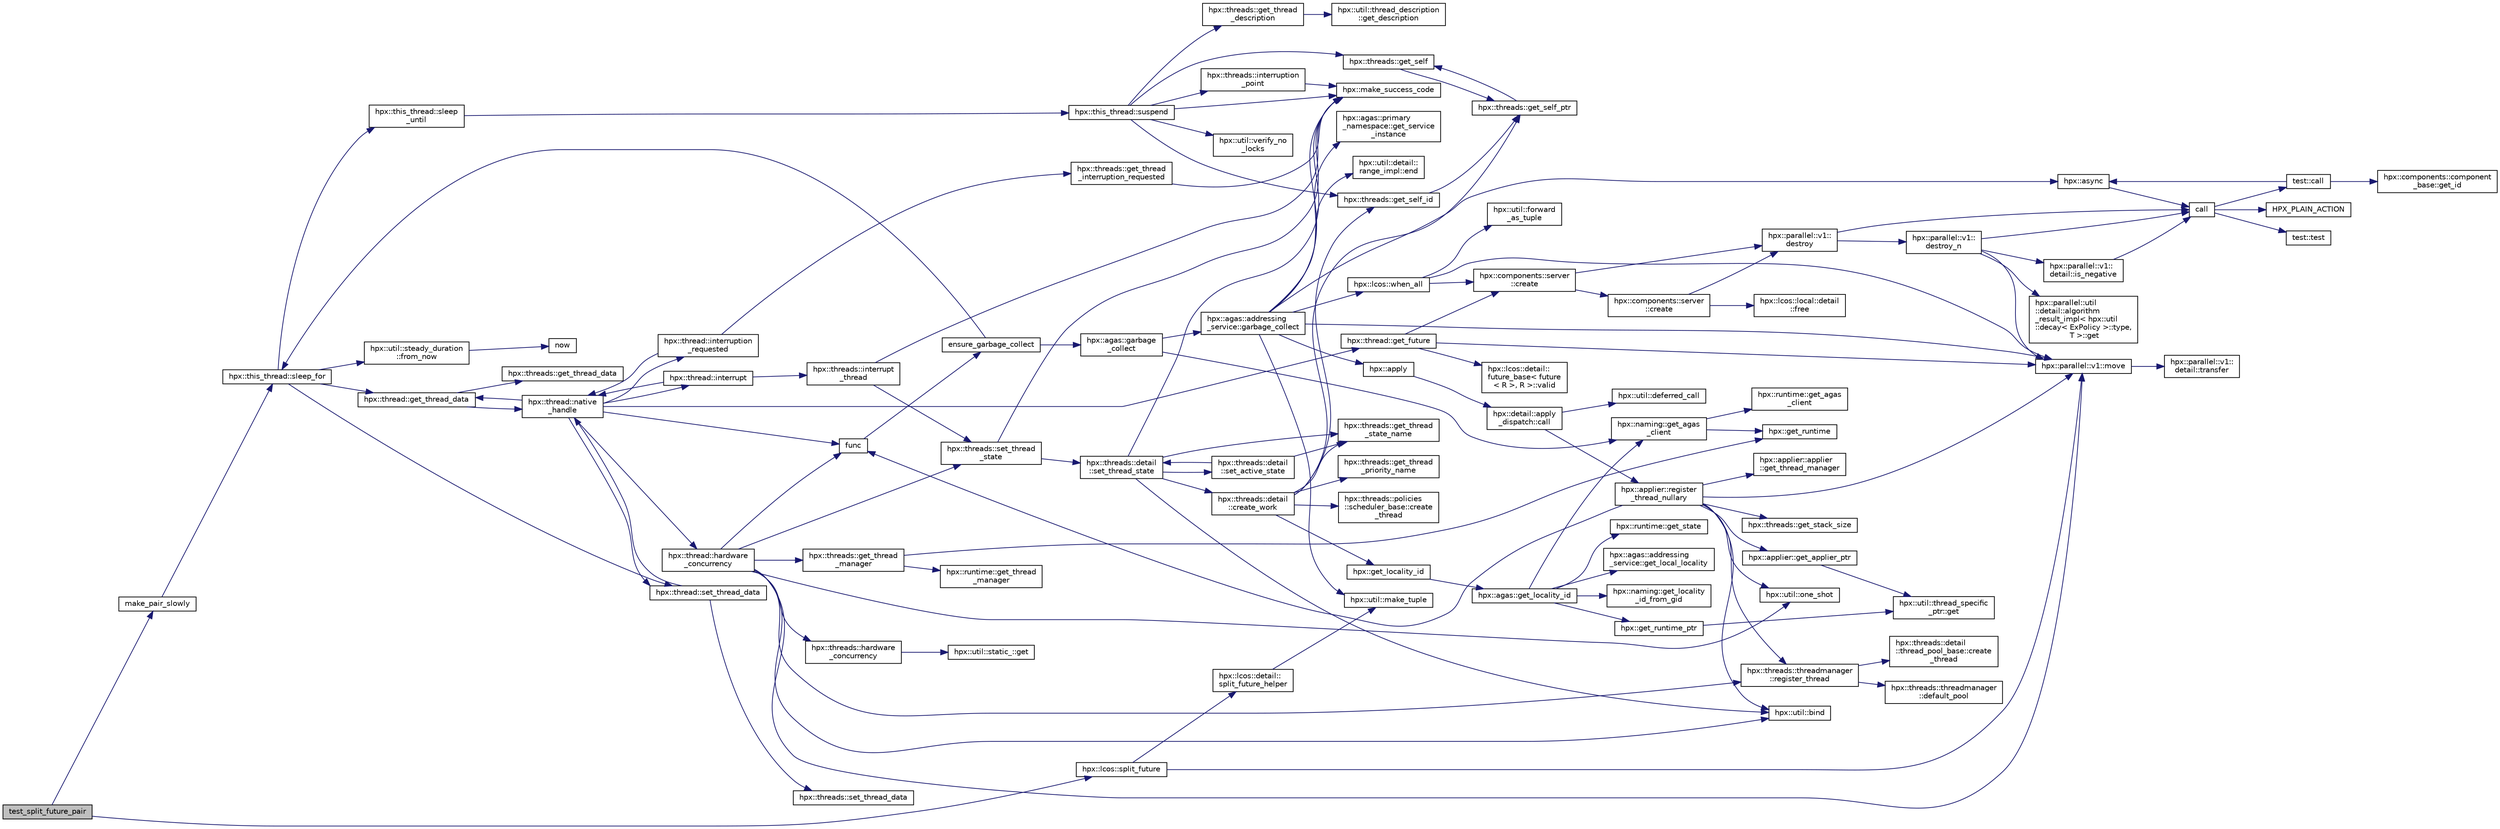 digraph "test_split_future_pair"
{
  edge [fontname="Helvetica",fontsize="10",labelfontname="Helvetica",labelfontsize="10"];
  node [fontname="Helvetica",fontsize="10",shape=record];
  rankdir="LR";
  Node1240 [label="test_split_future_pair",height=0.2,width=0.4,color="black", fillcolor="grey75", style="filled", fontcolor="black"];
  Node1240 -> Node1241 [color="midnightblue",fontsize="10",style="solid",fontname="Helvetica"];
  Node1241 [label="make_pair_slowly",height=0.2,width=0.4,color="black", fillcolor="white", style="filled",URL="$d2/d00/split__shared__future_8cpp.html#aee73c8698d7fdad26631aa651429f12d"];
  Node1241 -> Node1242 [color="midnightblue",fontsize="10",style="solid",fontname="Helvetica"];
  Node1242 [label="hpx::this_thread::sleep_for",height=0.2,width=0.4,color="black", fillcolor="white", style="filled",URL="$d9/d52/namespacehpx_1_1this__thread.html#afc042a5a5fa52eef2d1d177a343435cf"];
  Node1242 -> Node1243 [color="midnightblue",fontsize="10",style="solid",fontname="Helvetica"];
  Node1243 [label="hpx::this_thread::sleep\l_until",height=0.2,width=0.4,color="black", fillcolor="white", style="filled",URL="$d9/d52/namespacehpx_1_1this__thread.html#ae12a853980115b23ff0ab8ca06622658"];
  Node1243 -> Node1244 [color="midnightblue",fontsize="10",style="solid",fontname="Helvetica"];
  Node1244 [label="hpx::this_thread::suspend",height=0.2,width=0.4,color="black", fillcolor="white", style="filled",URL="$d9/d52/namespacehpx_1_1this__thread.html#aca220026fb3014c0881d129fe31c0073"];
  Node1244 -> Node1245 [color="midnightblue",fontsize="10",style="solid",fontname="Helvetica"];
  Node1245 [label="hpx::threads::get_self",height=0.2,width=0.4,color="black", fillcolor="white", style="filled",URL="$d7/d28/namespacehpx_1_1threads.html#a07daf4d6d29233f20d66d41ab7b5b8e8"];
  Node1245 -> Node1246 [color="midnightblue",fontsize="10",style="solid",fontname="Helvetica"];
  Node1246 [label="hpx::threads::get_self_ptr",height=0.2,width=0.4,color="black", fillcolor="white", style="filled",URL="$d7/d28/namespacehpx_1_1threads.html#a22877ae347ad884cde3a51397dad6c53"];
  Node1246 -> Node1245 [color="midnightblue",fontsize="10",style="solid",fontname="Helvetica"];
  Node1244 -> Node1247 [color="midnightblue",fontsize="10",style="solid",fontname="Helvetica"];
  Node1247 [label="hpx::threads::get_self_id",height=0.2,width=0.4,color="black", fillcolor="white", style="filled",URL="$d7/d28/namespacehpx_1_1threads.html#afafe0f900b9fac3d4ed3c747625c1cfe"];
  Node1247 -> Node1246 [color="midnightblue",fontsize="10",style="solid",fontname="Helvetica"];
  Node1244 -> Node1248 [color="midnightblue",fontsize="10",style="solid",fontname="Helvetica"];
  Node1248 [label="hpx::threads::interruption\l_point",height=0.2,width=0.4,color="black", fillcolor="white", style="filled",URL="$d7/d28/namespacehpx_1_1threads.html#ada6ec56a12b050707311d8c628089059"];
  Node1248 -> Node1249 [color="midnightblue",fontsize="10",style="solid",fontname="Helvetica"];
  Node1249 [label="hpx::make_success_code",height=0.2,width=0.4,color="black", fillcolor="white", style="filled",URL="$d8/d83/namespacehpx.html#a0e8512a8f49e2a6c8185061181419d8f",tooltip="Returns error_code(hpx::success, \"success\", mode). "];
  Node1244 -> Node1250 [color="midnightblue",fontsize="10",style="solid",fontname="Helvetica"];
  Node1250 [label="hpx::util::verify_no\l_locks",height=0.2,width=0.4,color="black", fillcolor="white", style="filled",URL="$df/dad/namespacehpx_1_1util.html#ae0e1837ee6f09b79b26c2e788d2e9fc9"];
  Node1244 -> Node1251 [color="midnightblue",fontsize="10",style="solid",fontname="Helvetica"];
  Node1251 [label="hpx::threads::get_thread\l_description",height=0.2,width=0.4,color="black", fillcolor="white", style="filled",URL="$d7/d28/namespacehpx_1_1threads.html#a42fc18a7a680f4e8bc633a4b4c956701"];
  Node1251 -> Node1252 [color="midnightblue",fontsize="10",style="solid",fontname="Helvetica"];
  Node1252 [label="hpx::util::thread_description\l::get_description",height=0.2,width=0.4,color="black", fillcolor="white", style="filled",URL="$df/d9e/structhpx_1_1util_1_1thread__description.html#a8c834e14eca6eb228188022577f9f952"];
  Node1244 -> Node1249 [color="midnightblue",fontsize="10",style="solid",fontname="Helvetica"];
  Node1242 -> Node1253 [color="midnightblue",fontsize="10",style="solid",fontname="Helvetica"];
  Node1253 [label="hpx::util::steady_duration\l::from_now",height=0.2,width=0.4,color="black", fillcolor="white", style="filled",URL="$d9/d4f/classhpx_1_1util_1_1steady__duration.html#a0132206d767cd0f7395507b40111a153"];
  Node1253 -> Node1254 [color="midnightblue",fontsize="10",style="solid",fontname="Helvetica"];
  Node1254 [label="now",height=0.2,width=0.4,color="black", fillcolor="white", style="filled",URL="$de/db3/1d__stencil__1__omp_8cpp.html#a89e9667753dccfac455bd37a7a3a7b16"];
  Node1242 -> Node1255 [color="midnightblue",fontsize="10",style="solid",fontname="Helvetica"];
  Node1255 [label="hpx::thread::get_thread_data",height=0.2,width=0.4,color="black", fillcolor="white", style="filled",URL="$de/d9b/classhpx_1_1thread.html#a4535ef82cec3b953d2c941d20e3e3904"];
  Node1255 -> Node1256 [color="midnightblue",fontsize="10",style="solid",fontname="Helvetica"];
  Node1256 [label="hpx::threads::get_thread_data",height=0.2,width=0.4,color="black", fillcolor="white", style="filled",URL="$d7/d28/namespacehpx_1_1threads.html#a8737931ff6303807225f735b2b384ae4"];
  Node1255 -> Node1257 [color="midnightblue",fontsize="10",style="solid",fontname="Helvetica"];
  Node1257 [label="hpx::thread::native\l_handle",height=0.2,width=0.4,color="black", fillcolor="white", style="filled",URL="$de/d9b/classhpx_1_1thread.html#acf48190d264ab64c1c4ec99d0b421b5a"];
  Node1257 -> Node1258 [color="midnightblue",fontsize="10",style="solid",fontname="Helvetica"];
  Node1258 [label="hpx::thread::hardware\l_concurrency",height=0.2,width=0.4,color="black", fillcolor="white", style="filled",URL="$de/d9b/classhpx_1_1thread.html#a8e4fff210e02485ba493bc3a2a956c03"];
  Node1258 -> Node1259 [color="midnightblue",fontsize="10",style="solid",fontname="Helvetica"];
  Node1259 [label="hpx::threads::hardware\l_concurrency",height=0.2,width=0.4,color="black", fillcolor="white", style="filled",URL="$d7/d28/namespacehpx_1_1threads.html#aa8752a235478d2ad7b5ac467b63ab527"];
  Node1259 -> Node1260 [color="midnightblue",fontsize="10",style="solid",fontname="Helvetica"];
  Node1260 [label="hpx::util::static_::get",height=0.2,width=0.4,color="black", fillcolor="white", style="filled",URL="$d3/dbb/structhpx_1_1util_1_1static__.html#a2967c633948a3bf17a3b5405ef5a8318"];
  Node1258 -> Node1261 [color="midnightblue",fontsize="10",style="solid",fontname="Helvetica"];
  Node1261 [label="func",height=0.2,width=0.4,color="black", fillcolor="white", style="filled",URL="$d8/dfd/id__type__ref__counting__1032_8cpp.html#ab811b86ea5107ffb3351fcaa29d2c652"];
  Node1261 -> Node1262 [color="midnightblue",fontsize="10",style="solid",fontname="Helvetica"];
  Node1262 [label="ensure_garbage_collect",height=0.2,width=0.4,color="black", fillcolor="white", style="filled",URL="$d8/dfd/id__type__ref__counting__1032_8cpp.html#a5264b94bf7c262ac0e521fb290d476d5"];
  Node1262 -> Node1242 [color="midnightblue",fontsize="10",style="solid",fontname="Helvetica"];
  Node1262 -> Node1263 [color="midnightblue",fontsize="10",style="solid",fontname="Helvetica"];
  Node1263 [label="hpx::agas::garbage\l_collect",height=0.2,width=0.4,color="black", fillcolor="white", style="filled",URL="$dc/d54/namespacehpx_1_1agas.html#a951337adc4f9bd6df00a50737468e911"];
  Node1263 -> Node1264 [color="midnightblue",fontsize="10",style="solid",fontname="Helvetica"];
  Node1264 [label="hpx::naming::get_agas\l_client",height=0.2,width=0.4,color="black", fillcolor="white", style="filled",URL="$d4/dc9/namespacehpx_1_1naming.html#a0408fffd5d34b620712a801b0ae3b032"];
  Node1264 -> Node1265 [color="midnightblue",fontsize="10",style="solid",fontname="Helvetica"];
  Node1265 [label="hpx::get_runtime",height=0.2,width=0.4,color="black", fillcolor="white", style="filled",URL="$d8/d83/namespacehpx.html#aef902cc6c7dd3b9fbadf34d1e850a070"];
  Node1264 -> Node1266 [color="midnightblue",fontsize="10",style="solid",fontname="Helvetica"];
  Node1266 [label="hpx::runtime::get_agas\l_client",height=0.2,width=0.4,color="black", fillcolor="white", style="filled",URL="$d0/d7b/classhpx_1_1runtime.html#aeb5dddd30d6b9861669af8ad44d1a96a"];
  Node1263 -> Node1267 [color="midnightblue",fontsize="10",style="solid",fontname="Helvetica"];
  Node1267 [label="hpx::agas::addressing\l_service::garbage_collect",height=0.2,width=0.4,color="black", fillcolor="white", style="filled",URL="$db/d58/structhpx_1_1agas_1_1addressing__service.html#a87dcae0eacf6e62d5103ebf516d86f63"];
  Node1267 -> Node1249 [color="midnightblue",fontsize="10",style="solid",fontname="Helvetica"];
  Node1267 -> Node1268 [color="midnightblue",fontsize="10",style="solid",fontname="Helvetica"];
  Node1268 [label="hpx::agas::primary\l_namespace::get_service\l_instance",height=0.2,width=0.4,color="black", fillcolor="white", style="filled",URL="$d1/d43/structhpx_1_1agas_1_1primary__namespace.html#a7630ff0f30ff8c23b13b4672c5350e2e"];
  Node1267 -> Node1269 [color="midnightblue",fontsize="10",style="solid",fontname="Helvetica"];
  Node1269 [label="hpx::util::make_tuple",height=0.2,width=0.4,color="black", fillcolor="white", style="filled",URL="$df/dad/namespacehpx_1_1util.html#a06fa74211a987d208e013f400a9f5328"];
  Node1267 -> Node1270 [color="midnightblue",fontsize="10",style="solid",fontname="Helvetica"];
  Node1270 [label="hpx::util::detail::\lrange_impl::end",height=0.2,width=0.4,color="black", fillcolor="white", style="filled",URL="$d4/d4a/namespacehpx_1_1util_1_1detail_1_1range__impl.html#afb2ea48b0902f52ee4d8b764807b4316"];
  Node1267 -> Node1271 [color="midnightblue",fontsize="10",style="solid",fontname="Helvetica"];
  Node1271 [label="hpx::apply",height=0.2,width=0.4,color="black", fillcolor="white", style="filled",URL="$d8/d83/namespacehpx.html#aa87762f0db0731d385f3fdfdb25d59fc"];
  Node1271 -> Node1272 [color="midnightblue",fontsize="10",style="solid",fontname="Helvetica"];
  Node1272 [label="hpx::detail::apply\l_dispatch::call",height=0.2,width=0.4,color="black", fillcolor="white", style="filled",URL="$db/de8/structhpx_1_1detail_1_1apply__dispatch.html#a0755fab16d281e74bcff0f8045be9459"];
  Node1272 -> Node1273 [color="midnightblue",fontsize="10",style="solid",fontname="Helvetica"];
  Node1273 [label="hpx::applier::register\l_thread_nullary",height=0.2,width=0.4,color="black", fillcolor="white", style="filled",URL="$d8/dcb/namespacehpx_1_1applier.html#a401cd1145927e58d74d1eb52aaccd936"];
  Node1273 -> Node1274 [color="midnightblue",fontsize="10",style="solid",fontname="Helvetica"];
  Node1274 [label="hpx::applier::get_applier_ptr",height=0.2,width=0.4,color="black", fillcolor="white", style="filled",URL="$d8/dcb/namespacehpx_1_1applier.html#a617483cf2b77ad3a0aa428ade7b35299"];
  Node1274 -> Node1275 [color="midnightblue",fontsize="10",style="solid",fontname="Helvetica"];
  Node1275 [label="hpx::util::thread_specific\l_ptr::get",height=0.2,width=0.4,color="black", fillcolor="white", style="filled",URL="$d4/d4c/structhpx_1_1util_1_1thread__specific__ptr.html#a3b27d8520710478aa41d1f74206bdba9"];
  Node1273 -> Node1261 [color="midnightblue",fontsize="10",style="solid",fontname="Helvetica"];
  Node1273 -> Node1276 [color="midnightblue",fontsize="10",style="solid",fontname="Helvetica"];
  Node1276 [label="hpx::util::bind",height=0.2,width=0.4,color="black", fillcolor="white", style="filled",URL="$df/dad/namespacehpx_1_1util.html#ad844caedf82a0173d6909d910c3e48c6"];
  Node1273 -> Node1277 [color="midnightblue",fontsize="10",style="solid",fontname="Helvetica"];
  Node1277 [label="hpx::util::one_shot",height=0.2,width=0.4,color="black", fillcolor="white", style="filled",URL="$df/dad/namespacehpx_1_1util.html#a273e61be42a72415291e0ec0a4f28c7a"];
  Node1273 -> Node1278 [color="midnightblue",fontsize="10",style="solid",fontname="Helvetica"];
  Node1278 [label="hpx::parallel::v1::move",height=0.2,width=0.4,color="black", fillcolor="white", style="filled",URL="$db/db9/namespacehpx_1_1parallel_1_1v1.html#aa7c4ede081ce786c9d1eb1adff495cfc"];
  Node1278 -> Node1279 [color="midnightblue",fontsize="10",style="solid",fontname="Helvetica"];
  Node1279 [label="hpx::parallel::v1::\ldetail::transfer",height=0.2,width=0.4,color="black", fillcolor="white", style="filled",URL="$d2/ddd/namespacehpx_1_1parallel_1_1v1_1_1detail.html#ab1b56a05e1885ca7cc7ffa1804dd2f3c"];
  Node1273 -> Node1280 [color="midnightblue",fontsize="10",style="solid",fontname="Helvetica"];
  Node1280 [label="hpx::threads::get_stack_size",height=0.2,width=0.4,color="black", fillcolor="white", style="filled",URL="$d7/d28/namespacehpx_1_1threads.html#af597241b3c2785150be206737ca04aa6",tooltip="The get_stack_size function is part of the thread related API. It. "];
  Node1273 -> Node1281 [color="midnightblue",fontsize="10",style="solid",fontname="Helvetica"];
  Node1281 [label="hpx::applier::applier\l::get_thread_manager",height=0.2,width=0.4,color="black", fillcolor="white", style="filled",URL="$da/dcb/classhpx_1_1applier_1_1applier.html#acc36d583973701e573be39da97bba866",tooltip="Access the thread-manager instance associated with this applier. "];
  Node1273 -> Node1282 [color="midnightblue",fontsize="10",style="solid",fontname="Helvetica"];
  Node1282 [label="hpx::threads::threadmanager\l::register_thread",height=0.2,width=0.4,color="black", fillcolor="white", style="filled",URL="$d5/daa/classhpx_1_1threads_1_1threadmanager.html#a7f79c7578e08a60ca45eb276ce8133d8"];
  Node1282 -> Node1283 [color="midnightblue",fontsize="10",style="solid",fontname="Helvetica"];
  Node1283 [label="hpx::threads::threadmanager\l::default_pool",height=0.2,width=0.4,color="black", fillcolor="white", style="filled",URL="$d5/daa/classhpx_1_1threads_1_1threadmanager.html#a851f067d03b5dd1c5e6a9a6a841e05df"];
  Node1282 -> Node1284 [color="midnightblue",fontsize="10",style="solid",fontname="Helvetica"];
  Node1284 [label="hpx::threads::detail\l::thread_pool_base::create\l_thread",height=0.2,width=0.4,color="black", fillcolor="white", style="filled",URL="$de/dae/classhpx_1_1threads_1_1detail_1_1thread__pool__base.html#ad35d3779eef6f4528e62a26d71b34b34"];
  Node1272 -> Node1285 [color="midnightblue",fontsize="10",style="solid",fontname="Helvetica"];
  Node1285 [label="hpx::util::deferred_call",height=0.2,width=0.4,color="black", fillcolor="white", style="filled",URL="$df/dad/namespacehpx_1_1util.html#acdded623c658a7a3436f7e76bc9d881c"];
  Node1267 -> Node1278 [color="midnightblue",fontsize="10",style="solid",fontname="Helvetica"];
  Node1267 -> Node1286 [color="midnightblue",fontsize="10",style="solid",fontname="Helvetica"];
  Node1286 [label="hpx::async",height=0.2,width=0.4,color="black", fillcolor="white", style="filled",URL="$d8/d83/namespacehpx.html#acb7d8e37b73b823956ce144f9a57eaa4"];
  Node1286 -> Node1287 [color="midnightblue",fontsize="10",style="solid",fontname="Helvetica"];
  Node1287 [label="call",height=0.2,width=0.4,color="black", fillcolor="white", style="filled",URL="$d2/d67/promise__1620_8cpp.html#a58357f0b82bc761e1d0b9091ed563a70"];
  Node1287 -> Node1288 [color="midnightblue",fontsize="10",style="solid",fontname="Helvetica"];
  Node1288 [label="test::test",height=0.2,width=0.4,color="black", fillcolor="white", style="filled",URL="$d8/d89/structtest.html#ab42d5ece712d716b04cb3f686f297a26"];
  Node1287 -> Node1289 [color="midnightblue",fontsize="10",style="solid",fontname="Helvetica"];
  Node1289 [label="HPX_PLAIN_ACTION",height=0.2,width=0.4,color="black", fillcolor="white", style="filled",URL="$d2/d67/promise__1620_8cpp.html#ab96aab827a4b1fcaf66cfe0ba83fef23"];
  Node1287 -> Node1290 [color="midnightblue",fontsize="10",style="solid",fontname="Helvetica"];
  Node1290 [label="test::call",height=0.2,width=0.4,color="black", fillcolor="white", style="filled",URL="$d8/d89/structtest.html#aeb29e7ed6518b9426ccf1344c52620ae"];
  Node1290 -> Node1286 [color="midnightblue",fontsize="10",style="solid",fontname="Helvetica"];
  Node1290 -> Node1291 [color="midnightblue",fontsize="10",style="solid",fontname="Helvetica"];
  Node1291 [label="hpx::components::component\l_base::get_id",height=0.2,width=0.4,color="black", fillcolor="white", style="filled",URL="$d2/de6/classhpx_1_1components_1_1component__base.html#a4c8fd93514039bdf01c48d66d82b19cd"];
  Node1267 -> Node1292 [color="midnightblue",fontsize="10",style="solid",fontname="Helvetica"];
  Node1292 [label="hpx::lcos::when_all",height=0.2,width=0.4,color="black", fillcolor="white", style="filled",URL="$d2/dc9/namespacehpx_1_1lcos.html#a1a6fb024d8690923fb185d5aee204d54"];
  Node1292 -> Node1293 [color="midnightblue",fontsize="10",style="solid",fontname="Helvetica"];
  Node1293 [label="hpx::util::forward\l_as_tuple",height=0.2,width=0.4,color="black", fillcolor="white", style="filled",URL="$df/dad/namespacehpx_1_1util.html#ab7c31e3f24c3302a4f67b6735a6fa597"];
  Node1292 -> Node1278 [color="midnightblue",fontsize="10",style="solid",fontname="Helvetica"];
  Node1292 -> Node1294 [color="midnightblue",fontsize="10",style="solid",fontname="Helvetica"];
  Node1294 [label="hpx::components::server\l::create",height=0.2,width=0.4,color="black", fillcolor="white", style="filled",URL="$d2/da2/namespacehpx_1_1components_1_1server.html#ac776c89f3d68ceb910e8cee9fa937ab4",tooltip="Create arrays of components using their default constructor. "];
  Node1294 -> Node1295 [color="midnightblue",fontsize="10",style="solid",fontname="Helvetica"];
  Node1295 [label="hpx::components::server\l::create",height=0.2,width=0.4,color="black", fillcolor="white", style="filled",URL="$d2/da2/namespacehpx_1_1components_1_1server.html#a77d26de181c97b444565e230577981bd"];
  Node1295 -> Node1296 [color="midnightblue",fontsize="10",style="solid",fontname="Helvetica"];
  Node1296 [label="hpx::lcos::local::detail\l::free",height=0.2,width=0.4,color="black", fillcolor="white", style="filled",URL="$d4/dcb/namespacehpx_1_1lcos_1_1local_1_1detail.html#a55a940f019734e9bb045dc123cd80e48"];
  Node1295 -> Node1297 [color="midnightblue",fontsize="10",style="solid",fontname="Helvetica"];
  Node1297 [label="hpx::parallel::v1::\ldestroy",height=0.2,width=0.4,color="black", fillcolor="white", style="filled",URL="$db/db9/namespacehpx_1_1parallel_1_1v1.html#acf303558375048e8a7cc9a2c2e09477f"];
  Node1297 -> Node1287 [color="midnightblue",fontsize="10",style="solid",fontname="Helvetica"];
  Node1297 -> Node1298 [color="midnightblue",fontsize="10",style="solid",fontname="Helvetica"];
  Node1298 [label="hpx::parallel::v1::\ldestroy_n",height=0.2,width=0.4,color="black", fillcolor="white", style="filled",URL="$db/db9/namespacehpx_1_1parallel_1_1v1.html#a71d0691132a300690163f5636bcd5bd3"];
  Node1298 -> Node1299 [color="midnightblue",fontsize="10",style="solid",fontname="Helvetica"];
  Node1299 [label="hpx::parallel::v1::\ldetail::is_negative",height=0.2,width=0.4,color="black", fillcolor="white", style="filled",URL="$d2/ddd/namespacehpx_1_1parallel_1_1v1_1_1detail.html#adf2e40fc4b20ad0fd442ee3118a4d527"];
  Node1299 -> Node1287 [color="midnightblue",fontsize="10",style="solid",fontname="Helvetica"];
  Node1298 -> Node1300 [color="midnightblue",fontsize="10",style="solid",fontname="Helvetica"];
  Node1300 [label="hpx::parallel::util\l::detail::algorithm\l_result_impl\< hpx::util\l::decay\< ExPolicy \>::type,\l T \>::get",height=0.2,width=0.4,color="black", fillcolor="white", style="filled",URL="$d2/d42/structhpx_1_1parallel_1_1util_1_1detail_1_1algorithm__result__impl.html#ab5b051e8ec74eff5e0e62fd63f5d377e"];
  Node1298 -> Node1278 [color="midnightblue",fontsize="10",style="solid",fontname="Helvetica"];
  Node1298 -> Node1287 [color="midnightblue",fontsize="10",style="solid",fontname="Helvetica"];
  Node1294 -> Node1297 [color="midnightblue",fontsize="10",style="solid",fontname="Helvetica"];
  Node1258 -> Node1276 [color="midnightblue",fontsize="10",style="solid",fontname="Helvetica"];
  Node1258 -> Node1277 [color="midnightblue",fontsize="10",style="solid",fontname="Helvetica"];
  Node1258 -> Node1278 [color="midnightblue",fontsize="10",style="solid",fontname="Helvetica"];
  Node1258 -> Node1301 [color="midnightblue",fontsize="10",style="solid",fontname="Helvetica"];
  Node1301 [label="hpx::threads::get_thread\l_manager",height=0.2,width=0.4,color="black", fillcolor="white", style="filled",URL="$d7/d28/namespacehpx_1_1threads.html#a076973c3a53beadde7d967e22c4f6cce"];
  Node1301 -> Node1265 [color="midnightblue",fontsize="10",style="solid",fontname="Helvetica"];
  Node1301 -> Node1302 [color="midnightblue",fontsize="10",style="solid",fontname="Helvetica"];
  Node1302 [label="hpx::runtime::get_thread\l_manager",height=0.2,width=0.4,color="black", fillcolor="white", style="filled",URL="$d0/d7b/classhpx_1_1runtime.html#a865b12d57fcd44a8d3dda3e35414f563"];
  Node1258 -> Node1282 [color="midnightblue",fontsize="10",style="solid",fontname="Helvetica"];
  Node1258 -> Node1303 [color="midnightblue",fontsize="10",style="solid",fontname="Helvetica"];
  Node1303 [label="hpx::threads::set_thread\l_state",height=0.2,width=0.4,color="black", fillcolor="white", style="filled",URL="$d7/d28/namespacehpx_1_1threads.html#ac0690ad16ad778bcc79dcd727cc33025",tooltip="Set the thread state of the thread referenced by the thread_id id. "];
  Node1303 -> Node1249 [color="midnightblue",fontsize="10",style="solid",fontname="Helvetica"];
  Node1303 -> Node1304 [color="midnightblue",fontsize="10",style="solid",fontname="Helvetica"];
  Node1304 [label="hpx::threads::detail\l::set_thread_state",height=0.2,width=0.4,color="black", fillcolor="white", style="filled",URL="$d2/dd1/namespacehpx_1_1threads_1_1detail.html#af85ddc854c4a149bf1738eb1b111b9ab"];
  Node1304 -> Node1305 [color="midnightblue",fontsize="10",style="solid",fontname="Helvetica"];
  Node1305 [label="hpx::threads::get_thread\l_state_name",height=0.2,width=0.4,color="black", fillcolor="white", style="filled",URL="$d7/d28/namespacehpx_1_1threads.html#a26f91ea8d2195f165c033241c5cd11db"];
  Node1304 -> Node1249 [color="midnightblue",fontsize="10",style="solid",fontname="Helvetica"];
  Node1304 -> Node1276 [color="midnightblue",fontsize="10",style="solid",fontname="Helvetica"];
  Node1304 -> Node1306 [color="midnightblue",fontsize="10",style="solid",fontname="Helvetica"];
  Node1306 [label="hpx::threads::detail\l::set_active_state",height=0.2,width=0.4,color="black", fillcolor="white", style="filled",URL="$d2/dd1/namespacehpx_1_1threads_1_1detail.html#a45884a5bf04ad66a4f259231a3947e76"];
  Node1306 -> Node1305 [color="midnightblue",fontsize="10",style="solid",fontname="Helvetica"];
  Node1306 -> Node1304 [color="midnightblue",fontsize="10",style="solid",fontname="Helvetica"];
  Node1304 -> Node1307 [color="midnightblue",fontsize="10",style="solid",fontname="Helvetica"];
  Node1307 [label="hpx::threads::detail\l::create_work",height=0.2,width=0.4,color="black", fillcolor="white", style="filled",URL="$d2/dd1/namespacehpx_1_1threads_1_1detail.html#ae22384a3c1b1a1940032fad068fb54b1"];
  Node1307 -> Node1305 [color="midnightblue",fontsize="10",style="solid",fontname="Helvetica"];
  Node1307 -> Node1308 [color="midnightblue",fontsize="10",style="solid",fontname="Helvetica"];
  Node1308 [label="hpx::threads::get_thread\l_priority_name",height=0.2,width=0.4,color="black", fillcolor="white", style="filled",URL="$d7/d28/namespacehpx_1_1threads.html#a9c6b2fec0c1cf5b06ff83ce756ca6d42"];
  Node1307 -> Node1246 [color="midnightblue",fontsize="10",style="solid",fontname="Helvetica"];
  Node1307 -> Node1247 [color="midnightblue",fontsize="10",style="solid",fontname="Helvetica"];
  Node1307 -> Node1309 [color="midnightblue",fontsize="10",style="solid",fontname="Helvetica"];
  Node1309 [label="hpx::get_locality_id",height=0.2,width=0.4,color="black", fillcolor="white", style="filled",URL="$d8/d83/namespacehpx.html#a158d7c54a657bb364c1704033010697b",tooltip="Return the number of the locality this function is being called from. "];
  Node1309 -> Node1310 [color="midnightblue",fontsize="10",style="solid",fontname="Helvetica"];
  Node1310 [label="hpx::agas::get_locality_id",height=0.2,width=0.4,color="black", fillcolor="white", style="filled",URL="$dc/d54/namespacehpx_1_1agas.html#a491cc2ddecdf0f1a9129900caa6a4d3e"];
  Node1310 -> Node1311 [color="midnightblue",fontsize="10",style="solid",fontname="Helvetica"];
  Node1311 [label="hpx::get_runtime_ptr",height=0.2,width=0.4,color="black", fillcolor="white", style="filled",URL="$d8/d83/namespacehpx.html#af29daf2bb3e01b4d6495a1742b6cce64"];
  Node1311 -> Node1275 [color="midnightblue",fontsize="10",style="solid",fontname="Helvetica"];
  Node1310 -> Node1312 [color="midnightblue",fontsize="10",style="solid",fontname="Helvetica"];
  Node1312 [label="hpx::runtime::get_state",height=0.2,width=0.4,color="black", fillcolor="white", style="filled",URL="$d0/d7b/classhpx_1_1runtime.html#ab405f80e060dac95d624520f38b0524c"];
  Node1310 -> Node1264 [color="midnightblue",fontsize="10",style="solid",fontname="Helvetica"];
  Node1310 -> Node1313 [color="midnightblue",fontsize="10",style="solid",fontname="Helvetica"];
  Node1313 [label="hpx::agas::addressing\l_service::get_local_locality",height=0.2,width=0.4,color="black", fillcolor="white", style="filled",URL="$db/d58/structhpx_1_1agas_1_1addressing__service.html#ab52c19a37c2a7a006c6c15f90ad0539c"];
  Node1310 -> Node1314 [color="midnightblue",fontsize="10",style="solid",fontname="Helvetica"];
  Node1314 [label="hpx::naming::get_locality\l_id_from_gid",height=0.2,width=0.4,color="black", fillcolor="white", style="filled",URL="$d4/dc9/namespacehpx_1_1naming.html#a7fd43037784560bd04fda9b49e33529f"];
  Node1307 -> Node1315 [color="midnightblue",fontsize="10",style="solid",fontname="Helvetica"];
  Node1315 [label="hpx::threads::policies\l::scheduler_base::create\l_thread",height=0.2,width=0.4,color="black", fillcolor="white", style="filled",URL="$dd/d7e/structhpx_1_1threads_1_1policies_1_1scheduler__base.html#ad3b05cd7f363cc8e8410ce368c3794e0"];
  Node1257 -> Node1316 [color="midnightblue",fontsize="10",style="solid",fontname="Helvetica"];
  Node1316 [label="hpx::thread::interrupt",height=0.2,width=0.4,color="black", fillcolor="white", style="filled",URL="$de/d9b/classhpx_1_1thread.html#ac34d0d033aa743c476a79dbc2e1a8a39"];
  Node1316 -> Node1317 [color="midnightblue",fontsize="10",style="solid",fontname="Helvetica"];
  Node1317 [label="hpx::threads::interrupt\l_thread",height=0.2,width=0.4,color="black", fillcolor="white", style="filled",URL="$d7/d28/namespacehpx_1_1threads.html#a6bdda1a2aab61b9b13d274b5155d7e73"];
  Node1317 -> Node1249 [color="midnightblue",fontsize="10",style="solid",fontname="Helvetica"];
  Node1317 -> Node1303 [color="midnightblue",fontsize="10",style="solid",fontname="Helvetica"];
  Node1316 -> Node1257 [color="midnightblue",fontsize="10",style="solid",fontname="Helvetica"];
  Node1257 -> Node1318 [color="midnightblue",fontsize="10",style="solid",fontname="Helvetica"];
  Node1318 [label="hpx::thread::interruption\l_requested",height=0.2,width=0.4,color="black", fillcolor="white", style="filled",URL="$de/d9b/classhpx_1_1thread.html#a33276bb4c20bbb0b1978944e18ef71b8"];
  Node1318 -> Node1319 [color="midnightblue",fontsize="10",style="solid",fontname="Helvetica"];
  Node1319 [label="hpx::threads::get_thread\l_interruption_requested",height=0.2,width=0.4,color="black", fillcolor="white", style="filled",URL="$d7/d28/namespacehpx_1_1threads.html#ae64a7fdb8b5c8bac7be0c8282672a03b"];
  Node1319 -> Node1249 [color="midnightblue",fontsize="10",style="solid",fontname="Helvetica"];
  Node1318 -> Node1257 [color="midnightblue",fontsize="10",style="solid",fontname="Helvetica"];
  Node1257 -> Node1320 [color="midnightblue",fontsize="10",style="solid",fontname="Helvetica"];
  Node1320 [label="hpx::thread::get_future",height=0.2,width=0.4,color="black", fillcolor="white", style="filled",URL="$de/d9b/classhpx_1_1thread.html#a87fdb0d8da826366fc190ed224900a64"];
  Node1320 -> Node1321 [color="midnightblue",fontsize="10",style="solid",fontname="Helvetica"];
  Node1321 [label="hpx::lcos::detail::\lfuture_base\< future\l\< R \>, R \>::valid",height=0.2,width=0.4,color="black", fillcolor="white", style="filled",URL="$d5/dd7/classhpx_1_1lcos_1_1detail_1_1future__base.html#aaf7beb7374815614363033bd96573e75"];
  Node1320 -> Node1294 [color="midnightblue",fontsize="10",style="solid",fontname="Helvetica"];
  Node1320 -> Node1278 [color="midnightblue",fontsize="10",style="solid",fontname="Helvetica"];
  Node1257 -> Node1255 [color="midnightblue",fontsize="10",style="solid",fontname="Helvetica"];
  Node1257 -> Node1322 [color="midnightblue",fontsize="10",style="solid",fontname="Helvetica"];
  Node1322 [label="hpx::thread::set_thread_data",height=0.2,width=0.4,color="black", fillcolor="white", style="filled",URL="$de/d9b/classhpx_1_1thread.html#a7317a3cf5251f3b33c990449570d4cea"];
  Node1322 -> Node1323 [color="midnightblue",fontsize="10",style="solid",fontname="Helvetica"];
  Node1323 [label="hpx::threads::set_thread_data",height=0.2,width=0.4,color="black", fillcolor="white", style="filled",URL="$d7/d28/namespacehpx_1_1threads.html#a00a625acc149fce3ae38e4340454acf7"];
  Node1322 -> Node1257 [color="midnightblue",fontsize="10",style="solid",fontname="Helvetica"];
  Node1257 -> Node1261 [color="midnightblue",fontsize="10",style="solid",fontname="Helvetica"];
  Node1242 -> Node1322 [color="midnightblue",fontsize="10",style="solid",fontname="Helvetica"];
  Node1240 -> Node1324 [color="midnightblue",fontsize="10",style="solid",fontname="Helvetica"];
  Node1324 [label="hpx::lcos::split_future",height=0.2,width=0.4,color="black", fillcolor="white", style="filled",URL="$d2/dc9/namespacehpx_1_1lcos.html#a90f5d1dd213b6d418ec505f71bdb947b"];
  Node1324 -> Node1325 [color="midnightblue",fontsize="10",style="solid",fontname="Helvetica"];
  Node1325 [label="hpx::lcos::detail::\lsplit_future_helper",height=0.2,width=0.4,color="black", fillcolor="white", style="filled",URL="$d4/d6c/namespacehpx_1_1lcos_1_1detail.html#a141dcf770f8044b036eaf020c90e5013"];
  Node1325 -> Node1269 [color="midnightblue",fontsize="10",style="solid",fontname="Helvetica"];
  Node1324 -> Node1278 [color="midnightblue",fontsize="10",style="solid",fontname="Helvetica"];
}
